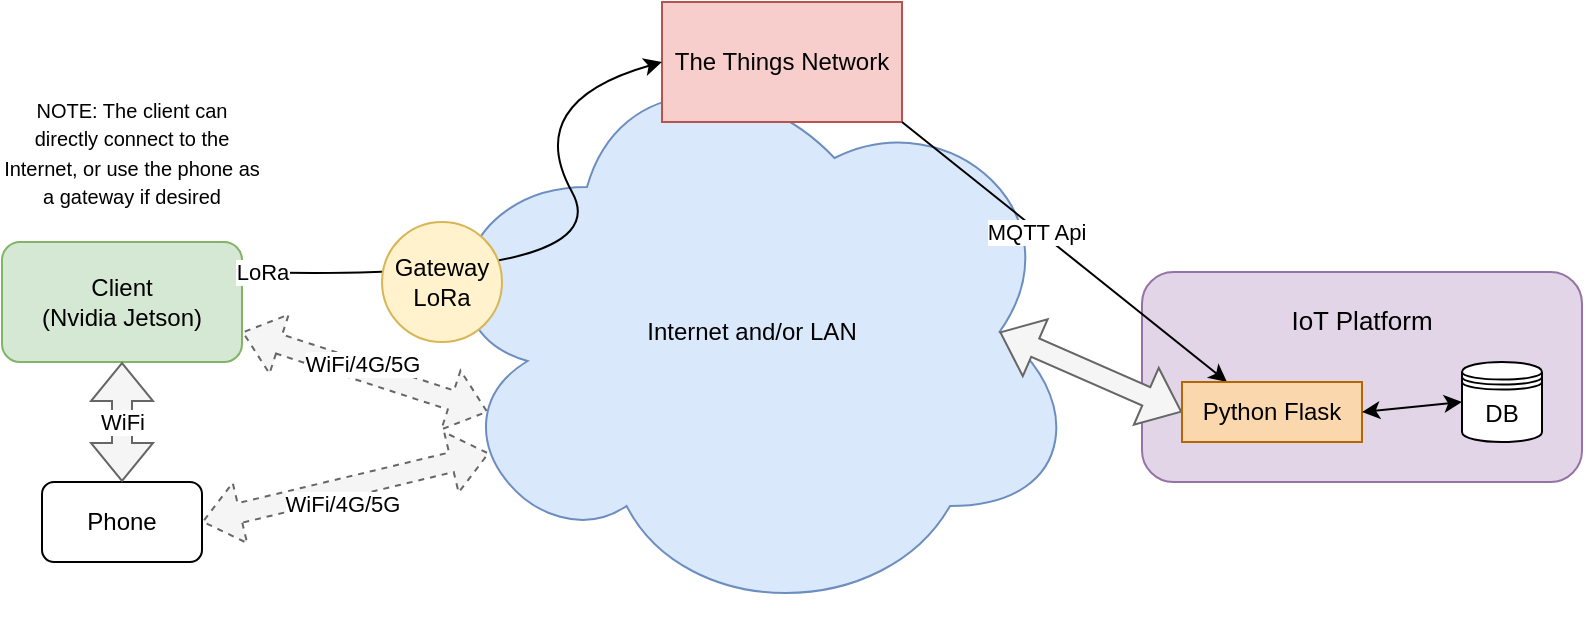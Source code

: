 <mxfile version="28.0.6">
  <diagram name="Page-1" id="SLKjiwA-GTwT4v715qyP">
    <mxGraphModel dx="1426" dy="795" grid="1" gridSize="10" guides="1" tooltips="1" connect="1" arrows="1" fold="1" page="1" pageScale="1" pageWidth="827" pageHeight="1169" math="0" shadow="0">
      <root>
        <mxCell id="0" />
        <mxCell id="1" parent="0" />
        <mxCell id="5d9VrlRy6kw5Ke1HKDMR-2" value="&lt;div&gt;Client&lt;/div&gt;&lt;div&gt;(Nvidia Jetson)&lt;/div&gt;" style="rounded=1;whiteSpace=wrap;html=1;fillColor=#d5e8d4;strokeColor=#82b366;" parent="1" vertex="1">
          <mxGeometry x="50" y="200" width="120" height="60" as="geometry" />
        </mxCell>
        <mxCell id="5d9VrlRy6kw5Ke1HKDMR-3" value="Internet and/or LAN" style="ellipse;shape=cloud;whiteSpace=wrap;html=1;fillColor=#dae8fc;strokeColor=#6c8ebf;" parent="1" vertex="1">
          <mxGeometry x="260" y="100" width="330" height="290" as="geometry" />
        </mxCell>
        <mxCell id="5d9VrlRy6kw5Ke1HKDMR-5" value="&lt;div&gt;&lt;br&gt;&lt;/div&gt;&lt;div&gt;&lt;font style=&quot;font-size: 13px;&quot;&gt;IoT Platform&lt;/font&gt;&lt;/div&gt;&lt;div&gt;&lt;br&gt;&lt;/div&gt;&lt;div&gt;&lt;br&gt;&lt;/div&gt;&lt;div&gt;&lt;br&gt;&lt;/div&gt;&lt;div&gt;&lt;br&gt;&lt;/div&gt;&lt;div&gt;&lt;br&gt;&lt;/div&gt;" style="rounded=1;whiteSpace=wrap;html=1;fillColor=#e1d5e7;strokeColor=#9673a6;" parent="1" vertex="1">
          <mxGeometry x="620" y="215" width="220" height="105" as="geometry" />
        </mxCell>
        <mxCell id="5d9VrlRy6kw5Ke1HKDMR-8" value="" style="shape=flexArrow;endArrow=classic;html=1;rounded=0;exitX=1;exitY=0.75;exitDx=0;exitDy=0;entryX=0.1;entryY=0.638;entryDx=0;entryDy=0;entryPerimeter=0;fillColor=#f5f5f5;strokeColor=#666666;startArrow=block;dashed=1;" parent="1" source="5d9VrlRy6kw5Ke1HKDMR-2" target="5d9VrlRy6kw5Ke1HKDMR-3" edge="1">
          <mxGeometry width="50" height="50" relative="1" as="geometry">
            <mxPoint x="330" y="390" as="sourcePoint" />
            <mxPoint x="380" y="340" as="targetPoint" />
          </mxGeometry>
        </mxCell>
        <mxCell id="5d9VrlRy6kw5Ke1HKDMR-17" value="WiFi/4G/5G" style="edgeLabel;html=1;align=center;verticalAlign=middle;resizable=0;points=[];" parent="5d9VrlRy6kw5Ke1HKDMR-8" vertex="1" connectable="0">
          <mxGeometry x="-0.678" y="-3" relative="1" as="geometry">
            <mxPoint x="41" y="6" as="offset" />
          </mxGeometry>
        </mxCell>
        <mxCell id="5d9VrlRy6kw5Ke1HKDMR-1" value="&lt;div&gt;The Things Network&lt;/div&gt;" style="rounded=0;whiteSpace=wrap;html=1;fillColor=#f8cecc;strokeColor=#b85450;" parent="1" vertex="1">
          <mxGeometry x="380" y="80" width="120" height="60" as="geometry" />
        </mxCell>
        <mxCell id="5d9VrlRy6kw5Ke1HKDMR-9" value="" style="shape=flexArrow;endArrow=classic;html=1;rounded=0;exitX=0.875;exitY=0.5;exitDx=0;exitDy=0;exitPerimeter=0;entryX=0;entryY=0.5;entryDx=0;entryDy=0;fillColor=#f5f5f5;strokeColor=#666666;startArrow=block;" parent="1" source="5d9VrlRy6kw5Ke1HKDMR-3" target="6pN9gSs6cLLcfnUeXvmT-1" edge="1">
          <mxGeometry width="50" height="50" relative="1" as="geometry">
            <mxPoint x="330" y="390" as="sourcePoint" />
            <mxPoint x="380" y="340" as="targetPoint" />
          </mxGeometry>
        </mxCell>
        <mxCell id="5d9VrlRy6kw5Ke1HKDMR-10" value="" style="shape=filledEdge;endArrow=classic;html=1;rounded=0;entryX=0.25;entryY=0;entryDx=0;entryDy=0;exitX=1;exitY=1;exitDx=0;exitDy=0;fillColor=#f5f5f5;strokeColor=#000000;" parent="1" source="5d9VrlRy6kw5Ke1HKDMR-1" target="6pN9gSs6cLLcfnUeXvmT-1" edge="1">
          <mxGeometry width="50" height="50" relative="1" as="geometry">
            <mxPoint x="330" y="390" as="sourcePoint" />
            <mxPoint x="380" y="340" as="targetPoint" />
          </mxGeometry>
        </mxCell>
        <mxCell id="CxQ-7Na6IZVcNqFGBhFb-2" value="MQTT Api" style="edgeLabel;html=1;align=center;verticalAlign=middle;resizable=0;points=[];" parent="5d9VrlRy6kw5Ke1HKDMR-10" vertex="1" connectable="0">
          <mxGeometry x="-0.171" y="-1" relative="1" as="geometry">
            <mxPoint as="offset" />
          </mxGeometry>
        </mxCell>
        <mxCell id="5d9VrlRy6kw5Ke1HKDMR-12" value="" style="curved=1;endArrow=classic;html=1;rounded=0;exitX=1;exitY=0.25;exitDx=0;exitDy=0;entryX=0;entryY=0.5;entryDx=0;entryDy=0;" parent="1" source="5d9VrlRy6kw5Ke1HKDMR-2" target="5d9VrlRy6kw5Ke1HKDMR-1" edge="1">
          <mxGeometry width="50" height="50" relative="1" as="geometry">
            <mxPoint x="330" y="390" as="sourcePoint" />
            <mxPoint x="380" y="340" as="targetPoint" />
            <Array as="points">
              <mxPoint x="360" y="220" />
              <mxPoint x="310" y="130" />
            </Array>
          </mxGeometry>
        </mxCell>
        <mxCell id="5d9VrlRy6kw5Ke1HKDMR-16" value="LoRa" style="edgeLabel;html=1;align=center;verticalAlign=middle;resizable=0;points=[];" parent="5d9VrlRy6kw5Ke1HKDMR-12" vertex="1" connectable="0">
          <mxGeometry x="-0.949" y="1" relative="1" as="geometry">
            <mxPoint as="offset" />
          </mxGeometry>
        </mxCell>
        <mxCell id="5d9VrlRy6kw5Ke1HKDMR-14" value="&lt;div&gt;Gateway&lt;/div&gt;&lt;div&gt;LoRa&lt;/div&gt;" style="ellipse;whiteSpace=wrap;html=1;fillColor=#fff2cc;strokeColor=#d6b656;" parent="1" vertex="1">
          <mxGeometry x="240" y="190" width="60" height="60" as="geometry" />
        </mxCell>
        <mxCell id="CxQ-7Na6IZVcNqFGBhFb-1" value="Phone" style="rounded=1;whiteSpace=wrap;html=1;" parent="1" vertex="1">
          <mxGeometry x="70" y="320" width="80" height="40" as="geometry" />
        </mxCell>
        <mxCell id="CxQ-7Na6IZVcNqFGBhFb-3" value="" style="shape=flexArrow;endArrow=classic;html=1;rounded=0;entryX=0.5;entryY=0;entryDx=0;entryDy=0;fillColor=#f5f5f5;strokeColor=#666666;startArrow=block;exitX=0.5;exitY=1;exitDx=0;exitDy=0;" parent="1" source="5d9VrlRy6kw5Ke1HKDMR-2" target="CxQ-7Na6IZVcNqFGBhFb-1" edge="1">
          <mxGeometry width="50" height="50" relative="1" as="geometry">
            <mxPoint x="120" y="270" as="sourcePoint" />
            <mxPoint x="233" y="330" as="targetPoint" />
          </mxGeometry>
        </mxCell>
        <mxCell id="CxQ-7Na6IZVcNqFGBhFb-4" value="WiFi" style="edgeLabel;html=1;align=center;verticalAlign=middle;resizable=0;points=[];" parent="CxQ-7Na6IZVcNqFGBhFb-3" vertex="1" connectable="0">
          <mxGeometry x="-0.678" y="-3" relative="1" as="geometry">
            <mxPoint x="3" y="20" as="offset" />
          </mxGeometry>
        </mxCell>
        <mxCell id="CxQ-7Na6IZVcNqFGBhFb-5" value="" style="shape=flexArrow;endArrow=classic;html=1;rounded=0;exitX=1;exitY=0.5;exitDx=0;exitDy=0;entryX=0.102;entryY=0.709;entryDx=0;entryDy=0;entryPerimeter=0;fillColor=#f5f5f5;strokeColor=#666666;startArrow=block;dashed=1;" parent="1" source="CxQ-7Na6IZVcNqFGBhFb-1" target="5d9VrlRy6kw5Ke1HKDMR-3" edge="1">
          <mxGeometry width="50" height="50" relative="1" as="geometry">
            <mxPoint x="200" y="250" as="sourcePoint" />
            <mxPoint x="323" y="290" as="targetPoint" />
          </mxGeometry>
        </mxCell>
        <mxCell id="CxQ-7Na6IZVcNqFGBhFb-6" value="WiFi/4G/5G" style="edgeLabel;html=1;align=center;verticalAlign=middle;resizable=0;points=[];" parent="CxQ-7Na6IZVcNqFGBhFb-5" vertex="1" connectable="0">
          <mxGeometry x="-0.678" y="-3" relative="1" as="geometry">
            <mxPoint x="46" y="-7" as="offset" />
          </mxGeometry>
        </mxCell>
        <mxCell id="CxQ-7Na6IZVcNqFGBhFb-7" value="&lt;font style=&quot;font-size: 10px;&quot;&gt;NOTE: The client can directly connect to the Internet, or use the phone as a gateway if desired&lt;/font&gt;" style="text;html=1;align=center;verticalAlign=middle;whiteSpace=wrap;rounded=0;" parent="1" vertex="1">
          <mxGeometry x="50" y="110" width="130" height="90" as="geometry" />
        </mxCell>
        <mxCell id="6pN9gSs6cLLcfnUeXvmT-1" value="Python Flask" style="rounded=0;whiteSpace=wrap;html=1;fillColor=#fad7ac;strokeColor=#b46504;" parent="1" vertex="1">
          <mxGeometry x="640" y="270" width="90" height="30" as="geometry" />
        </mxCell>
        <mxCell id="6pN9gSs6cLLcfnUeXvmT-2" value="DB" style="shape=datastore;whiteSpace=wrap;html=1;" parent="1" vertex="1">
          <mxGeometry x="780" y="260" width="40" height="40" as="geometry" />
        </mxCell>
        <mxCell id="6pN9gSs6cLLcfnUeXvmT-3" value="" style="endArrow=classic;startArrow=classic;html=1;rounded=0;entryX=0;entryY=0.5;entryDx=0;entryDy=0;exitX=1;exitY=0.5;exitDx=0;exitDy=0;" parent="1" source="6pN9gSs6cLLcfnUeXvmT-1" target="6pN9gSs6cLLcfnUeXvmT-2" edge="1">
          <mxGeometry width="50" height="50" relative="1" as="geometry">
            <mxPoint x="670" y="350" as="sourcePoint" />
            <mxPoint x="720" y="300" as="targetPoint" />
          </mxGeometry>
        </mxCell>
      </root>
    </mxGraphModel>
  </diagram>
</mxfile>
